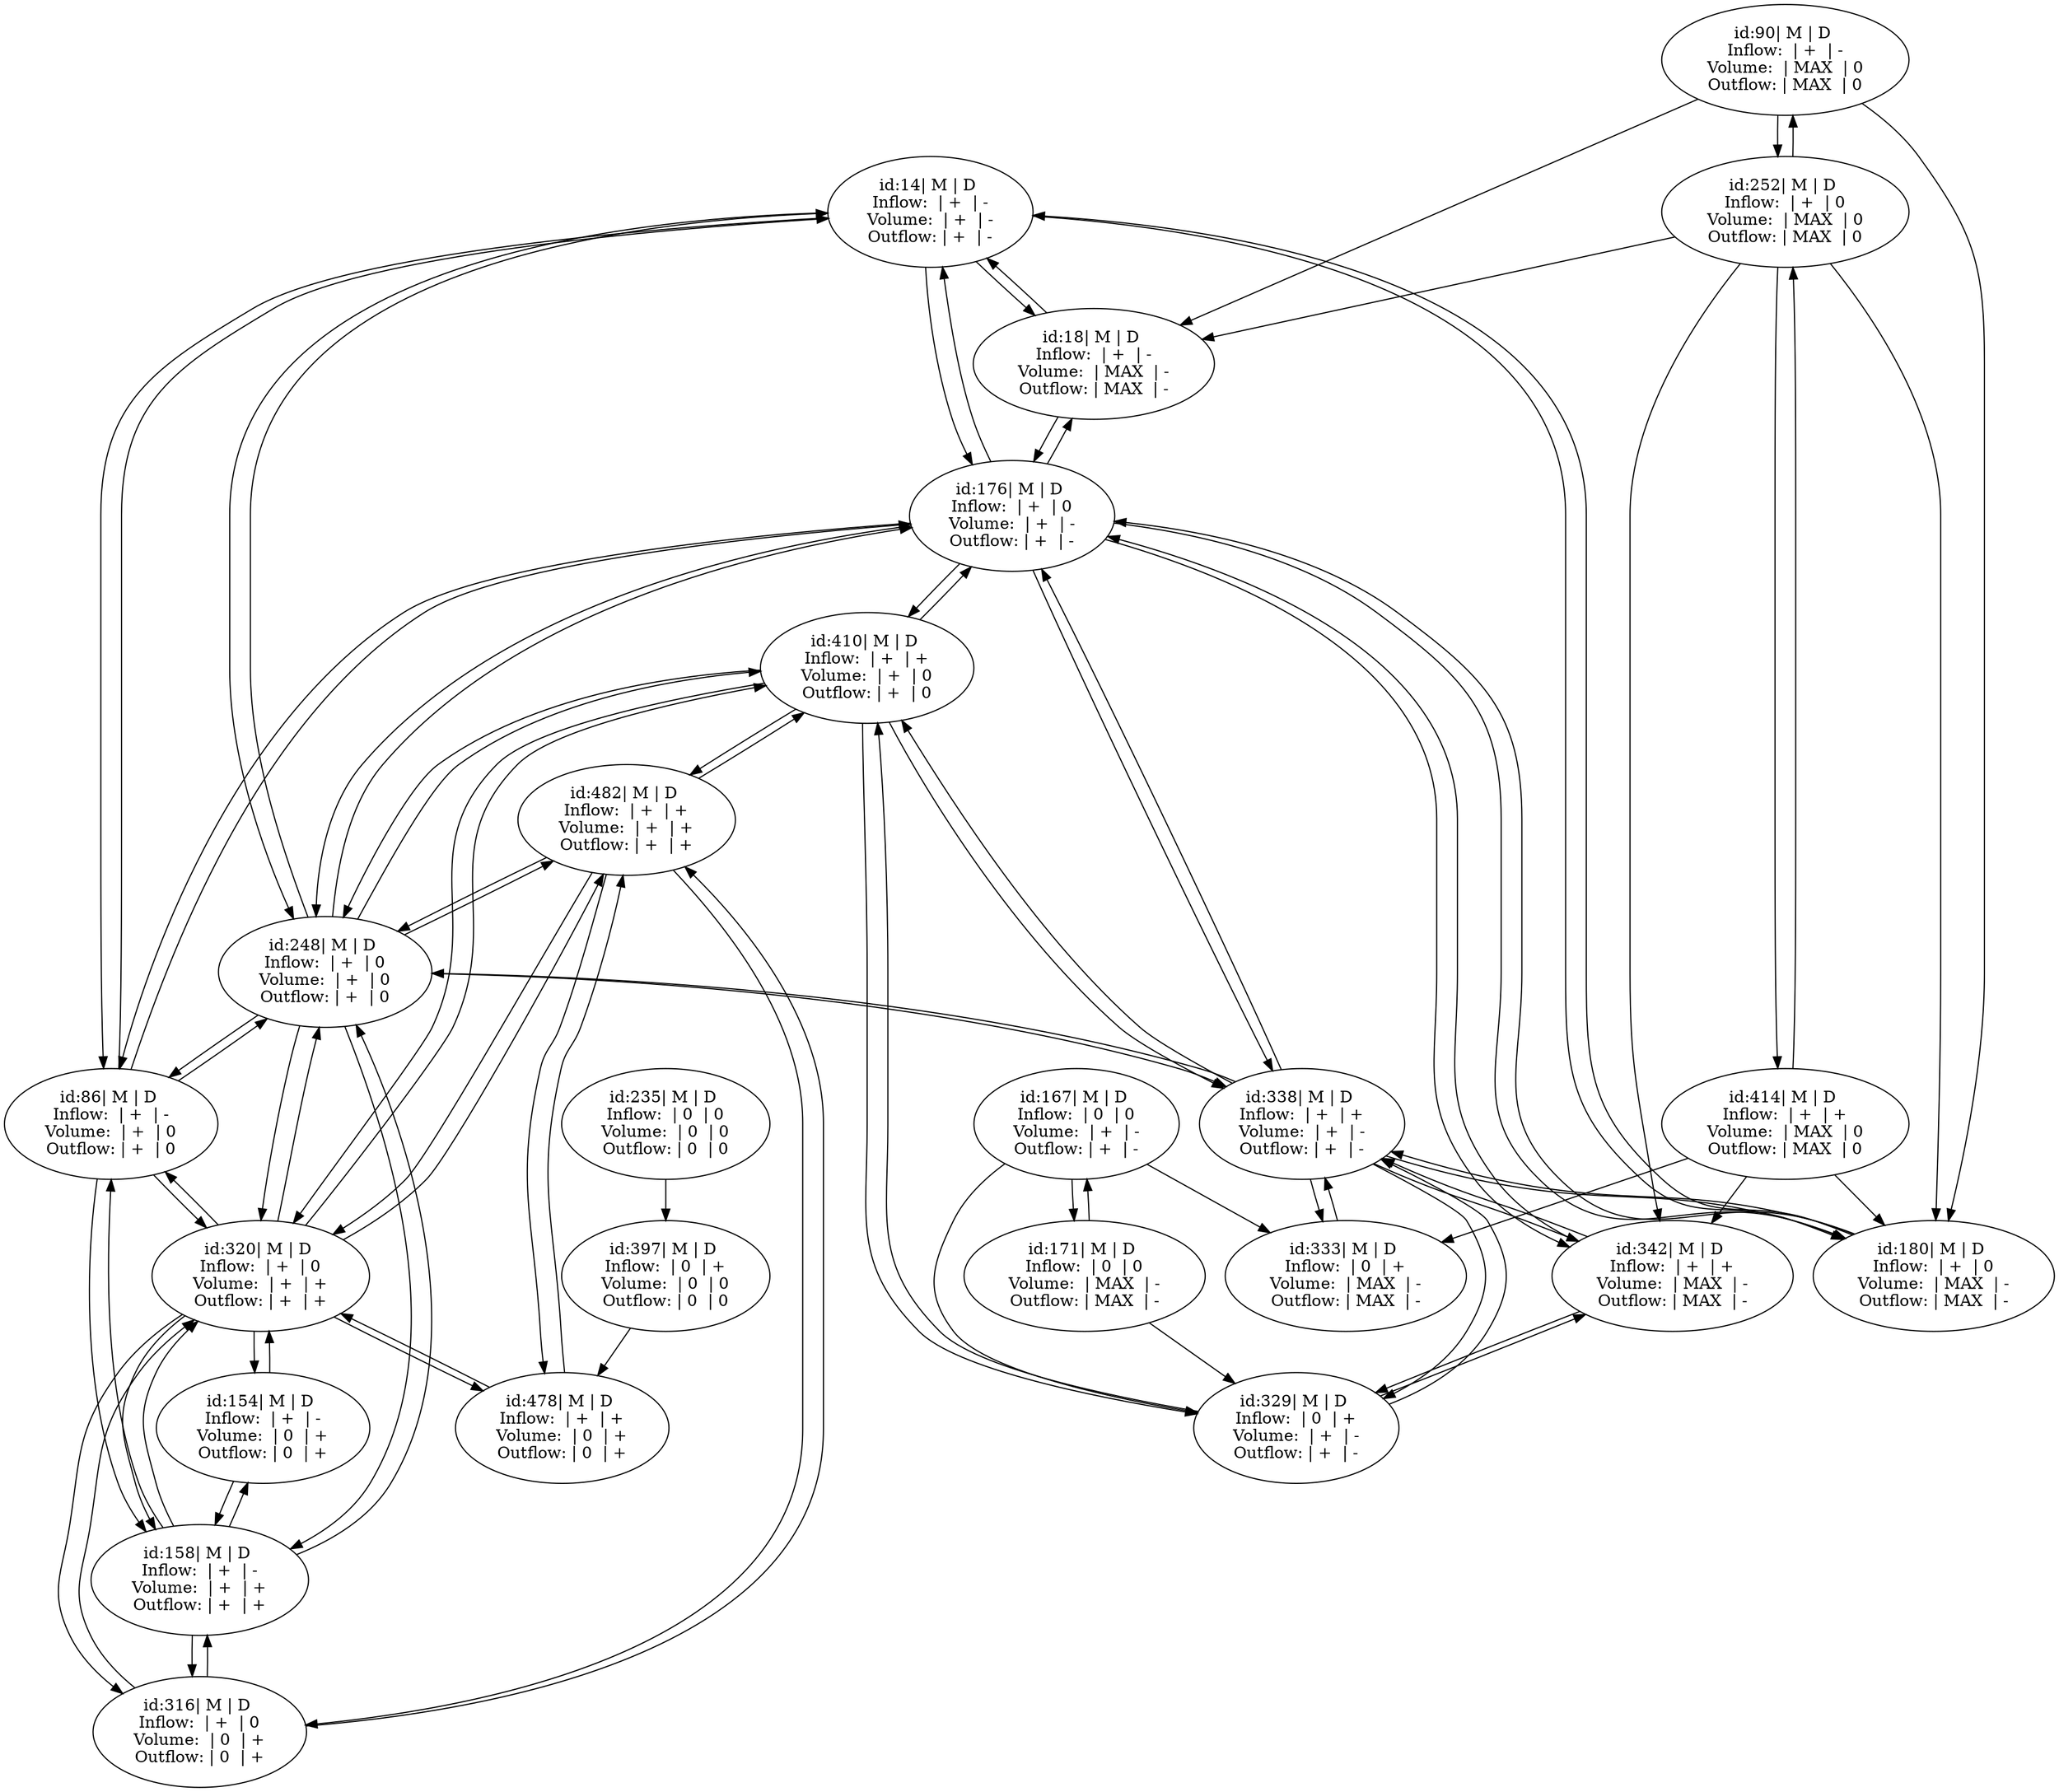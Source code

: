 digraph {
	14 [label="id:14| M | D 
Inflow:  | +  | -
Volume:  | +  | -
Outflow: | +  | -
"]
	18 [label="id:18| M | D 
Inflow:  | +  | -
Volume:  | MAX  | -
Outflow: | MAX  | -
"]
	86 [label="id:86| M | D 
Inflow:  | +  | -
Volume:  | +  | 0
Outflow: | +  | 0
"]
	90 [label="id:90| M | D 
Inflow:  | +  | -
Volume:  | MAX  | 0
Outflow: | MAX  | 0
"]
	154 [label="id:154| M | D 
Inflow:  | +  | -
Volume:  | 0  | +
Outflow: | 0  | +
"]
	158 [label="id:158| M | D 
Inflow:  | +  | -
Volume:  | +  | +
Outflow: | +  | +
"]
	167 [label="id:167| M | D 
Inflow:  | 0  | 0
Volume:  | +  | -
Outflow: | +  | -
"]
	171 [label="id:171| M | D 
Inflow:  | 0  | 0
Volume:  | MAX  | -
Outflow: | MAX  | -
"]
	176 [label="id:176| M | D 
Inflow:  | +  | 0
Volume:  | +  | -
Outflow: | +  | -
"]
	180 [label="id:180| M | D 
Inflow:  | +  | 0
Volume:  | MAX  | -
Outflow: | MAX  | -
"]
	235 [label="id:235| M | D 
Inflow:  | 0  | 0
Volume:  | 0  | 0
Outflow: | 0  | 0
"]
	248 [label="id:248| M | D 
Inflow:  | +  | 0
Volume:  | +  | 0
Outflow: | +  | 0
"]
	252 [label="id:252| M | D 
Inflow:  | +  | 0
Volume:  | MAX  | 0
Outflow: | MAX  | 0
"]
	316 [label="id:316| M | D 
Inflow:  | +  | 0
Volume:  | 0  | +
Outflow: | 0  | +
"]
	320 [label="id:320| M | D 
Inflow:  | +  | 0
Volume:  | +  | +
Outflow: | +  | +
"]
	329 [label="id:329| M | D 
Inflow:  | 0  | +
Volume:  | +  | -
Outflow: | +  | -
"]
	333 [label="id:333| M | D 
Inflow:  | 0  | +
Volume:  | MAX  | -
Outflow: | MAX  | -
"]
	338 [label="id:338| M | D 
Inflow:  | +  | +
Volume:  | +  | -
Outflow: | +  | -
"]
	342 [label="id:342| M | D 
Inflow:  | +  | +
Volume:  | MAX  | -
Outflow: | MAX  | -
"]
	397 [label="id:397| M | D 
Inflow:  | 0  | +
Volume:  | 0  | 0
Outflow: | 0  | 0
"]
	410 [label="id:410| M | D 
Inflow:  | +  | +
Volume:  | +  | 0
Outflow: | +  | 0
"]
	414 [label="id:414| M | D 
Inflow:  | +  | +
Volume:  | MAX  | 0
Outflow: | MAX  | 0
"]
	478 [label="id:478| M | D 
Inflow:  | +  | +
Volume:  | 0  | +
Outflow: | 0  | +
"]
	482 [label="id:482| M | D 
Inflow:  | +  | +
Volume:  | +  | +
Outflow: | +  | +
"]
		14 -> 18
		18 -> 14
		14 -> 86
		86 -> 14
		14 -> 176
		176 -> 14
		14 -> 180
		180 -> 14
		14 -> 248
		248 -> 14
		90 -> 18
		18 -> 176
		176 -> 18
		252 -> 18
		86 -> 158
		158 -> 86
		86 -> 176
		176 -> 86
		86 -> 248
		248 -> 86
		86 -> 320
		320 -> 86
		90 -> 180
		90 -> 252
		252 -> 90
		154 -> 158
		158 -> 154
		154 -> 320
		320 -> 154
		158 -> 248
		248 -> 158
		158 -> 316
		316 -> 158
		158 -> 320
		320 -> 158
		167 -> 171
		171 -> 167
		167 -> 329
		167 -> 333
		171 -> 329
		176 -> 180
		180 -> 176
		176 -> 248
		248 -> 176
		176 -> 338
		338 -> 176
		176 -> 342
		342 -> 176
		176 -> 410
		410 -> 176
		252 -> 180
		180 -> 338
		338 -> 180
		414 -> 180
		235 -> 397
		248 -> 320
		320 -> 248
		248 -> 338
		338 -> 248
		248 -> 410
		410 -> 248
		248 -> 482
		482 -> 248
		252 -> 342
		252 -> 414
		414 -> 252
		316 -> 320
		320 -> 316
		316 -> 482
		482 -> 316
		320 -> 410
		410 -> 320
		320 -> 478
		478 -> 320
		320 -> 482
		482 -> 320
		329 -> 338
		338 -> 329
		329 -> 342
		342 -> 329
		329 -> 410
		410 -> 329
		333 -> 338
		338 -> 333
		414 -> 333
		338 -> 342
		342 -> 338
		338 -> 410
		410 -> 338
		414 -> 342
		397 -> 478
		410 -> 482
		482 -> 410
		478 -> 482
		482 -> 478
}